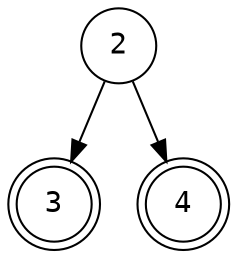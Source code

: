 digraph { node [ fontname = Courier ]
2 [shape=circle ]
2 -> 3
3 [peripheries=2 shape=circle ]
2 -> 4
4 [peripheries=2 shape=circle ]
}